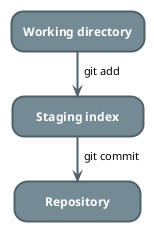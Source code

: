 @startuml
	'!theme materia-outline
	skinparam activity {
		FontSize				12
		FontStyle				Bold
		FontColor				white
		ArrowColor				#506169
		ArrowThickness			2
		BorderThickness			2
		DiamondFontColor		black
		BackgroundColor			#748b95
		DiamondBackgroundColor	#ffb998
		BorderColor				#506169
		DiamondBorderColor		#ff7332	
	}
	skinparam {
		Padding					2
		Ranksep					30
		'Linetype				ortho
		'Monochrome				true
	}
	:Working directory;
	-> git add;
	:    Staging index    ;
	-> git commit;
	:      Repository      ;
@enduml